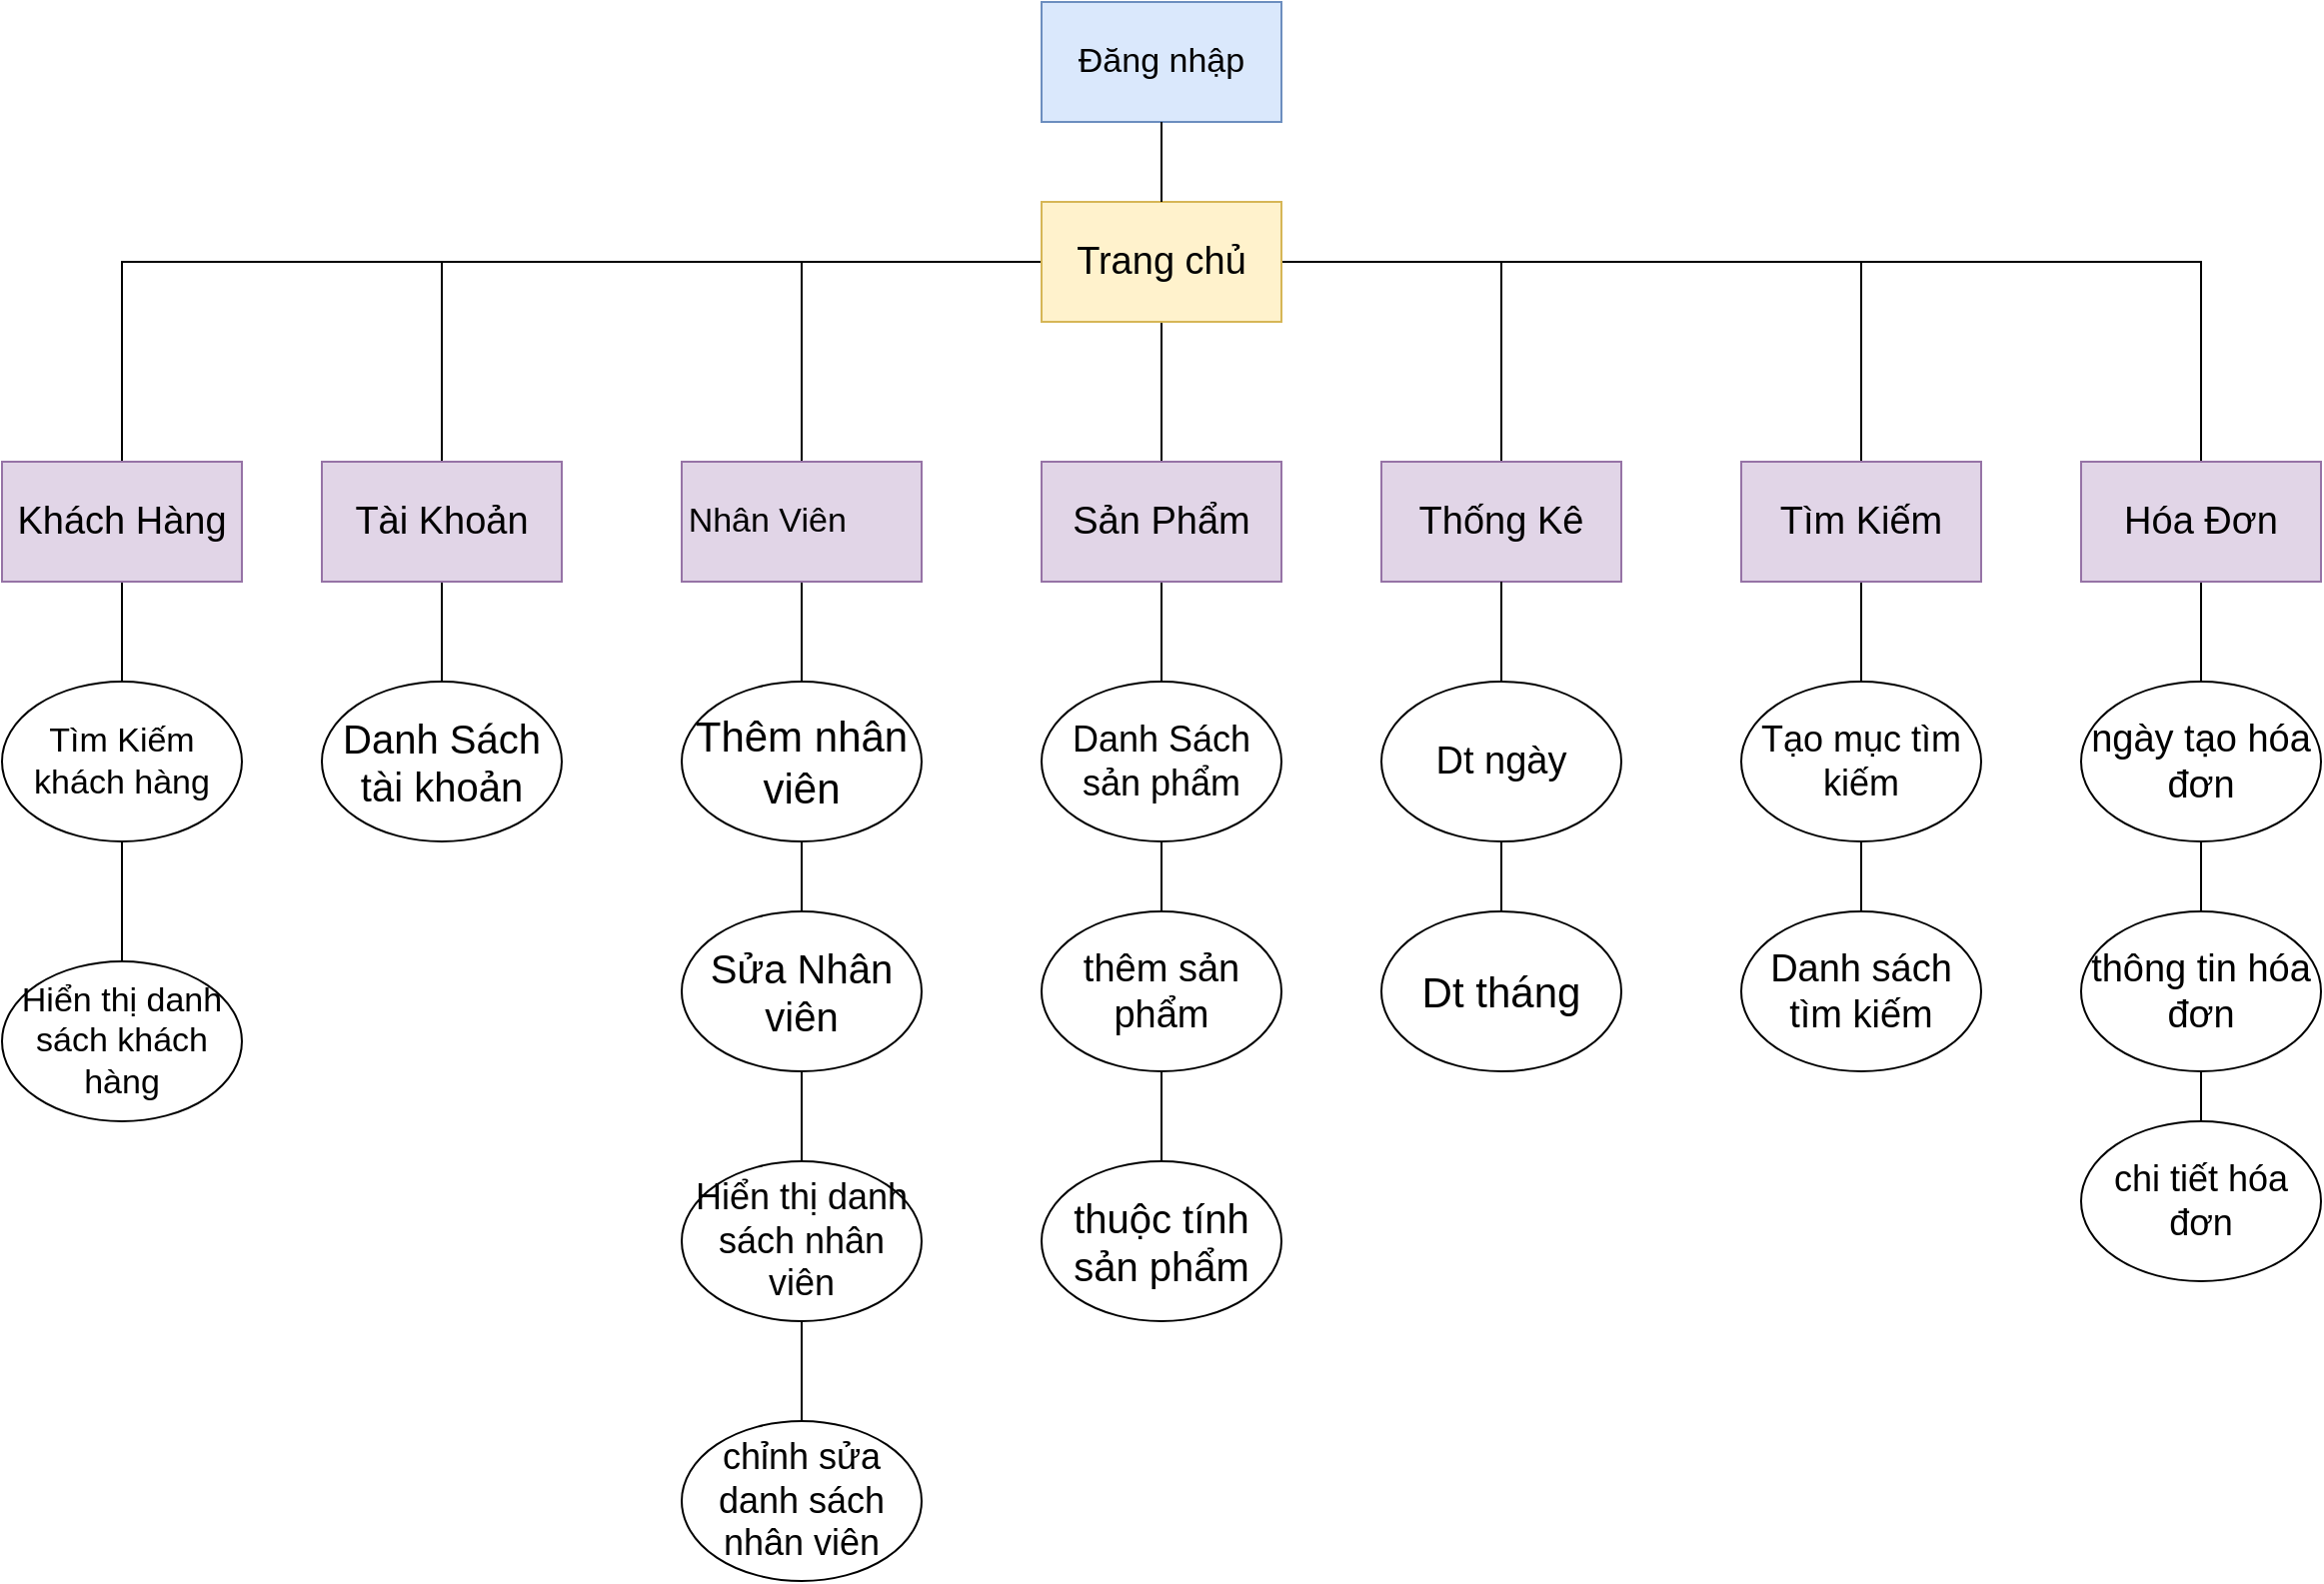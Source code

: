 <mxfile version="24.0.8" type="github">
  <diagram name="Trang-1" id="mnkqqtm8u0z1iL__M78p">
    <mxGraphModel dx="2327" dy="746" grid="1" gridSize="10" guides="1" tooltips="1" connect="1" arrows="1" fold="1" page="1" pageScale="1" pageWidth="827" pageHeight="1169" math="0" shadow="0">
      <root>
        <mxCell id="0" />
        <mxCell id="1" parent="0" />
        <mxCell id="chgxF6GkIX4FiYMFg66j-1" value="&lt;font style=&quot;font-size: 17px;&quot;&gt;Đăng nhập&lt;/font&gt;" style="rounded=0;whiteSpace=wrap;html=1;fillColor=#dae8fc;strokeColor=#6c8ebf;" vertex="1" parent="1">
          <mxGeometry x="400" y="50" width="120" height="60" as="geometry" />
        </mxCell>
        <mxCell id="chgxF6GkIX4FiYMFg66j-41" value="" style="edgeStyle=orthogonalEdgeStyle;rounded=0;orthogonalLoop=1;jettySize=auto;html=1;endArrow=none;endFill=0;" edge="1" parent="1" source="chgxF6GkIX4FiYMFg66j-2" target="chgxF6GkIX4FiYMFg66j-31">
          <mxGeometry relative="1" as="geometry" />
        </mxCell>
        <mxCell id="chgxF6GkIX4FiYMFg66j-42" style="edgeStyle=orthogonalEdgeStyle;rounded=0;orthogonalLoop=1;jettySize=auto;html=1;entryX=0.5;entryY=0;entryDx=0;entryDy=0;endArrow=none;endFill=0;" edge="1" parent="1" source="chgxF6GkIX4FiYMFg66j-2" target="chgxF6GkIX4FiYMFg66j-30">
          <mxGeometry relative="1" as="geometry" />
        </mxCell>
        <mxCell id="chgxF6GkIX4FiYMFg66j-43" style="edgeStyle=orthogonalEdgeStyle;rounded=0;orthogonalLoop=1;jettySize=auto;html=1;entryX=0.5;entryY=0;entryDx=0;entryDy=0;endArrow=none;endFill=0;" edge="1" parent="1" source="chgxF6GkIX4FiYMFg66j-2" target="chgxF6GkIX4FiYMFg66j-29">
          <mxGeometry relative="1" as="geometry" />
        </mxCell>
        <mxCell id="chgxF6GkIX4FiYMFg66j-44" style="edgeStyle=orthogonalEdgeStyle;rounded=0;orthogonalLoop=1;jettySize=auto;html=1;entryX=0.5;entryY=0;entryDx=0;entryDy=0;endArrow=none;endFill=0;" edge="1" parent="1" source="chgxF6GkIX4FiYMFg66j-2" target="chgxF6GkIX4FiYMFg66j-28">
          <mxGeometry relative="1" as="geometry" />
        </mxCell>
        <mxCell id="chgxF6GkIX4FiYMFg66j-45" style="edgeStyle=orthogonalEdgeStyle;rounded=0;orthogonalLoop=1;jettySize=auto;html=1;entryX=0.5;entryY=0;entryDx=0;entryDy=0;endArrow=none;endFill=0;" edge="1" parent="1" source="chgxF6GkIX4FiYMFg66j-2" target="chgxF6GkIX4FiYMFg66j-32">
          <mxGeometry relative="1" as="geometry" />
        </mxCell>
        <mxCell id="chgxF6GkIX4FiYMFg66j-46" style="edgeStyle=orthogonalEdgeStyle;rounded=0;orthogonalLoop=1;jettySize=auto;html=1;entryX=0.5;entryY=0;entryDx=0;entryDy=0;endArrow=none;endFill=0;" edge="1" parent="1" source="chgxF6GkIX4FiYMFg66j-2" target="chgxF6GkIX4FiYMFg66j-33">
          <mxGeometry relative="1" as="geometry" />
        </mxCell>
        <mxCell id="chgxF6GkIX4FiYMFg66j-47" style="edgeStyle=orthogonalEdgeStyle;rounded=0;orthogonalLoop=1;jettySize=auto;html=1;entryX=0.5;entryY=0;entryDx=0;entryDy=0;endArrow=none;endFill=0;" edge="1" parent="1" source="chgxF6GkIX4FiYMFg66j-2" target="chgxF6GkIX4FiYMFg66j-34">
          <mxGeometry relative="1" as="geometry" />
        </mxCell>
        <mxCell id="chgxF6GkIX4FiYMFg66j-2" value="Trang chủ" style="rounded=0;whiteSpace=wrap;html=1;fontSize=19;fillColor=#fff2cc;strokeColor=#d6b656;" vertex="1" parent="1">
          <mxGeometry x="400" y="150" width="120" height="60" as="geometry" />
        </mxCell>
        <mxCell id="chgxF6GkIX4FiYMFg66j-49" value="" style="edgeStyle=orthogonalEdgeStyle;rounded=0;orthogonalLoop=1;jettySize=auto;html=1;endArrow=none;endFill=0;" edge="1" parent="1" source="chgxF6GkIX4FiYMFg66j-11" target="chgxF6GkIX4FiYMFg66j-28">
          <mxGeometry relative="1" as="geometry" />
        </mxCell>
        <mxCell id="chgxF6GkIX4FiYMFg66j-11" value="Tìm Kiếm khách hàng" style="ellipse;whiteSpace=wrap;html=1;fontSize=17;" vertex="1" parent="1">
          <mxGeometry x="-120" y="390" width="120" height="80" as="geometry" />
        </mxCell>
        <mxCell id="chgxF6GkIX4FiYMFg66j-50" style="edgeStyle=orthogonalEdgeStyle;rounded=0;orthogonalLoop=1;jettySize=auto;html=1;entryX=0.5;entryY=1;entryDx=0;entryDy=0;endArrow=none;endFill=0;" edge="1" parent="1" source="chgxF6GkIX4FiYMFg66j-12" target="chgxF6GkIX4FiYMFg66j-11">
          <mxGeometry relative="1" as="geometry" />
        </mxCell>
        <mxCell id="chgxF6GkIX4FiYMFg66j-12" value="Hiển thị danh sách khách hàng" style="ellipse;whiteSpace=wrap;html=1;fontSize=17;" vertex="1" parent="1">
          <mxGeometry x="-120" y="530" width="120" height="80" as="geometry" />
        </mxCell>
        <mxCell id="chgxF6GkIX4FiYMFg66j-51" style="edgeStyle=orthogonalEdgeStyle;rounded=0;orthogonalLoop=1;jettySize=auto;html=1;entryX=0.5;entryY=1;entryDx=0;entryDy=0;endArrow=none;endFill=0;" edge="1" parent="1" source="chgxF6GkIX4FiYMFg66j-13" target="chgxF6GkIX4FiYMFg66j-29">
          <mxGeometry relative="1" as="geometry" />
        </mxCell>
        <mxCell id="chgxF6GkIX4FiYMFg66j-13" value="Danh Sách tài khoản" style="ellipse;whiteSpace=wrap;html=1;fontSize=20;" vertex="1" parent="1">
          <mxGeometry x="40" y="390" width="120" height="80" as="geometry" />
        </mxCell>
        <mxCell id="chgxF6GkIX4FiYMFg66j-55" value="" style="edgeStyle=orthogonalEdgeStyle;rounded=0;orthogonalLoop=1;jettySize=auto;html=1;endArrow=none;endFill=0;" edge="1" parent="1" source="chgxF6GkIX4FiYMFg66j-14" target="chgxF6GkIX4FiYMFg66j-30">
          <mxGeometry relative="1" as="geometry" />
        </mxCell>
        <mxCell id="chgxF6GkIX4FiYMFg66j-14" value="Thêm nhân viên" style="ellipse;whiteSpace=wrap;html=1;fontSize=21;" vertex="1" parent="1">
          <mxGeometry x="220" y="390" width="120" height="80" as="geometry" />
        </mxCell>
        <mxCell id="chgxF6GkIX4FiYMFg66j-54" style="edgeStyle=orthogonalEdgeStyle;rounded=0;orthogonalLoop=1;jettySize=auto;html=1;endArrow=none;endFill=0;" edge="1" parent="1" source="chgxF6GkIX4FiYMFg66j-15" target="chgxF6GkIX4FiYMFg66j-14">
          <mxGeometry relative="1" as="geometry" />
        </mxCell>
        <mxCell id="chgxF6GkIX4FiYMFg66j-15" value="Sửa Nhân viên" style="ellipse;whiteSpace=wrap;html=1;fontSize=20;" vertex="1" parent="1">
          <mxGeometry x="220" y="505" width="120" height="80" as="geometry" />
        </mxCell>
        <mxCell id="chgxF6GkIX4FiYMFg66j-53" style="edgeStyle=orthogonalEdgeStyle;rounded=0;orthogonalLoop=1;jettySize=auto;html=1;endArrow=none;endFill=0;" edge="1" parent="1" source="chgxF6GkIX4FiYMFg66j-16" target="chgxF6GkIX4FiYMFg66j-15">
          <mxGeometry relative="1" as="geometry" />
        </mxCell>
        <mxCell id="chgxF6GkIX4FiYMFg66j-16" value="Hiển thị danh sách nhân viên" style="ellipse;whiteSpace=wrap;html=1;fontSize=18;" vertex="1" parent="1">
          <mxGeometry x="220" y="630" width="120" height="80" as="geometry" />
        </mxCell>
        <mxCell id="chgxF6GkIX4FiYMFg66j-58" style="edgeStyle=orthogonalEdgeStyle;rounded=0;orthogonalLoop=1;jettySize=auto;html=1;entryX=0.5;entryY=1;entryDx=0;entryDy=0;endArrow=none;endFill=0;" edge="1" parent="1" source="chgxF6GkIX4FiYMFg66j-18" target="chgxF6GkIX4FiYMFg66j-31">
          <mxGeometry relative="1" as="geometry" />
        </mxCell>
        <mxCell id="chgxF6GkIX4FiYMFg66j-18" value="Danh Sách sản phẩm" style="ellipse;whiteSpace=wrap;html=1;fontSize=18;" vertex="1" parent="1">
          <mxGeometry x="400" y="390" width="120" height="80" as="geometry" />
        </mxCell>
        <mxCell id="chgxF6GkIX4FiYMFg66j-57" style="edgeStyle=orthogonalEdgeStyle;rounded=0;orthogonalLoop=1;jettySize=auto;html=1;entryX=0.5;entryY=1;entryDx=0;entryDy=0;endArrow=none;endFill=0;" edge="1" parent="1" source="chgxF6GkIX4FiYMFg66j-19" target="chgxF6GkIX4FiYMFg66j-18">
          <mxGeometry relative="1" as="geometry" />
        </mxCell>
        <mxCell id="chgxF6GkIX4FiYMFg66j-19" value="thêm sản phẩm" style="ellipse;whiteSpace=wrap;html=1;fontSize=19;" vertex="1" parent="1">
          <mxGeometry x="400" y="505" width="120" height="80" as="geometry" />
        </mxCell>
        <mxCell id="chgxF6GkIX4FiYMFg66j-56" style="edgeStyle=orthogonalEdgeStyle;rounded=0;orthogonalLoop=1;jettySize=auto;html=1;endArrow=none;endFill=0;" edge="1" parent="1" source="chgxF6GkIX4FiYMFg66j-20" target="chgxF6GkIX4FiYMFg66j-19">
          <mxGeometry relative="1" as="geometry" />
        </mxCell>
        <mxCell id="chgxF6GkIX4FiYMFg66j-20" value="thuộc tính sản phẩm" style="ellipse;whiteSpace=wrap;html=1;fontSize=20;" vertex="1" parent="1">
          <mxGeometry x="400" y="630" width="120" height="80" as="geometry" />
        </mxCell>
        <mxCell id="chgxF6GkIX4FiYMFg66j-59" style="edgeStyle=orthogonalEdgeStyle;rounded=0;orthogonalLoop=1;jettySize=auto;html=1;entryX=0.5;entryY=1;entryDx=0;entryDy=0;endArrow=none;endFill=0;" edge="1" parent="1" source="chgxF6GkIX4FiYMFg66j-22" target="chgxF6GkIX4FiYMFg66j-36">
          <mxGeometry relative="1" as="geometry" />
        </mxCell>
        <mxCell id="chgxF6GkIX4FiYMFg66j-22" value="Dt tháng" style="ellipse;whiteSpace=wrap;html=1;fontSize=21;" vertex="1" parent="1">
          <mxGeometry x="570" y="505" width="120" height="80" as="geometry" />
        </mxCell>
        <mxCell id="chgxF6GkIX4FiYMFg66j-65" style="edgeStyle=orthogonalEdgeStyle;rounded=0;orthogonalLoop=1;jettySize=auto;html=1;entryX=0.5;entryY=1;entryDx=0;entryDy=0;endArrow=none;endFill=0;" edge="1" parent="1" source="chgxF6GkIX4FiYMFg66j-24" target="chgxF6GkIX4FiYMFg66j-33">
          <mxGeometry relative="1" as="geometry" />
        </mxCell>
        <mxCell id="chgxF6GkIX4FiYMFg66j-24" value="Tạo mục tìm kiếm" style="ellipse;whiteSpace=wrap;html=1;fontSize=18;" vertex="1" parent="1">
          <mxGeometry x="750" y="390" width="120" height="80" as="geometry" />
        </mxCell>
        <mxCell id="chgxF6GkIX4FiYMFg66j-61" style="edgeStyle=orthogonalEdgeStyle;rounded=0;orthogonalLoop=1;jettySize=auto;html=1;endArrow=none;endFill=0;" edge="1" parent="1" source="chgxF6GkIX4FiYMFg66j-25" target="chgxF6GkIX4FiYMFg66j-24">
          <mxGeometry relative="1" as="geometry" />
        </mxCell>
        <mxCell id="chgxF6GkIX4FiYMFg66j-25" value="Danh sách tìm kiếm" style="ellipse;whiteSpace=wrap;html=1;fontSize=19;" vertex="1" parent="1">
          <mxGeometry x="750" y="505" width="120" height="80" as="geometry" />
        </mxCell>
        <mxCell id="chgxF6GkIX4FiYMFg66j-66" style="edgeStyle=orthogonalEdgeStyle;rounded=0;orthogonalLoop=1;jettySize=auto;html=1;endArrow=none;endFill=0;" edge="1" parent="1" source="chgxF6GkIX4FiYMFg66j-27" target="chgxF6GkIX4FiYMFg66j-34">
          <mxGeometry relative="1" as="geometry" />
        </mxCell>
        <mxCell id="chgxF6GkIX4FiYMFg66j-27" value="ngày tạo hóa đơn" style="ellipse;whiteSpace=wrap;html=1;fontSize=19;" vertex="1" parent="1">
          <mxGeometry x="920" y="390" width="120" height="80" as="geometry" />
        </mxCell>
        <mxCell id="chgxF6GkIX4FiYMFg66j-28" value="Khách Hàng" style="rounded=0;whiteSpace=wrap;html=1;fontSize=19;fillColor=#e1d5e7;strokeColor=#9673a6;" vertex="1" parent="1">
          <mxGeometry x="-120" y="280" width="120" height="60" as="geometry" />
        </mxCell>
        <mxCell id="chgxF6GkIX4FiYMFg66j-29" value="Tài Khoản" style="rounded=0;whiteSpace=wrap;html=1;fontSize=19;fillColor=#e1d5e7;strokeColor=#9673a6;" vertex="1" parent="1">
          <mxGeometry x="40" y="280" width="120" height="60" as="geometry" />
        </mxCell>
        <mxCell id="chgxF6GkIX4FiYMFg66j-30" value="Nhân Viên&lt;span style=&quot;white-space: pre; font-size: 17px;&quot;&gt;&#x9;&lt;/span&gt;" style="rounded=0;whiteSpace=wrap;html=1;fontSize=17;fillColor=#e1d5e7;strokeColor=#9673a6;" vertex="1" parent="1">
          <mxGeometry x="220" y="280" width="120" height="60" as="geometry" />
        </mxCell>
        <mxCell id="chgxF6GkIX4FiYMFg66j-31" value="Sản Phẩm" style="rounded=0;whiteSpace=wrap;html=1;fontSize=19;fillColor=#e1d5e7;strokeColor=#9673a6;" vertex="1" parent="1">
          <mxGeometry x="400" y="280" width="120" height="60" as="geometry" />
        </mxCell>
        <mxCell id="chgxF6GkIX4FiYMFg66j-32" value="Thống Kê" style="rounded=0;whiteSpace=wrap;html=1;fontSize=19;fillColor=#e1d5e7;strokeColor=#9673a6;" vertex="1" parent="1">
          <mxGeometry x="570" y="280" width="120" height="60" as="geometry" />
        </mxCell>
        <mxCell id="chgxF6GkIX4FiYMFg66j-33" value="Tìm Kiếm" style="rounded=0;whiteSpace=wrap;html=1;fontSize=19;fillColor=#e1d5e7;strokeColor=#9673a6;" vertex="1" parent="1">
          <mxGeometry x="750" y="280" width="120" height="60" as="geometry" />
        </mxCell>
        <mxCell id="chgxF6GkIX4FiYMFg66j-34" value="Hóa Đơn" style="rounded=0;whiteSpace=wrap;html=1;fontSize=19;fillColor=#e1d5e7;strokeColor=#9673a6;" vertex="1" parent="1">
          <mxGeometry x="920" y="280" width="120" height="60" as="geometry" />
        </mxCell>
        <mxCell id="chgxF6GkIX4FiYMFg66j-52" style="edgeStyle=orthogonalEdgeStyle;rounded=0;orthogonalLoop=1;jettySize=auto;html=1;entryX=0.5;entryY=1;entryDx=0;entryDy=0;endArrow=none;endFill=0;" edge="1" parent="1" source="chgxF6GkIX4FiYMFg66j-35" target="chgxF6GkIX4FiYMFg66j-16">
          <mxGeometry relative="1" as="geometry" />
        </mxCell>
        <mxCell id="chgxF6GkIX4FiYMFg66j-35" value="chỉnh sửa danh sách nhân viên" style="ellipse;whiteSpace=wrap;html=1;fontSize=18;" vertex="1" parent="1">
          <mxGeometry x="220" y="760" width="120" height="80" as="geometry" />
        </mxCell>
        <mxCell id="chgxF6GkIX4FiYMFg66j-60" value="" style="edgeStyle=orthogonalEdgeStyle;rounded=0;orthogonalLoop=1;jettySize=auto;html=1;endArrow=none;endFill=0;" edge="1" parent="1" source="chgxF6GkIX4FiYMFg66j-36" target="chgxF6GkIX4FiYMFg66j-32">
          <mxGeometry relative="1" as="geometry" />
        </mxCell>
        <mxCell id="chgxF6GkIX4FiYMFg66j-36" value="Dt ngày" style="ellipse;whiteSpace=wrap;html=1;fontSize=19;" vertex="1" parent="1">
          <mxGeometry x="570" y="390" width="120" height="80" as="geometry" />
        </mxCell>
        <mxCell id="chgxF6GkIX4FiYMFg66j-67" style="edgeStyle=orthogonalEdgeStyle;rounded=0;orthogonalLoop=1;jettySize=auto;html=1;endArrow=none;endFill=0;" edge="1" parent="1" source="chgxF6GkIX4FiYMFg66j-37" target="chgxF6GkIX4FiYMFg66j-27">
          <mxGeometry relative="1" as="geometry" />
        </mxCell>
        <mxCell id="chgxF6GkIX4FiYMFg66j-37" value="thông tin hóa đơn" style="ellipse;whiteSpace=wrap;html=1;fontSize=19;" vertex="1" parent="1">
          <mxGeometry x="920" y="505" width="120" height="80" as="geometry" />
        </mxCell>
        <mxCell id="chgxF6GkIX4FiYMFg66j-68" style="edgeStyle=orthogonalEdgeStyle;rounded=0;orthogonalLoop=1;jettySize=auto;html=1;endArrow=none;endFill=0;" edge="1" parent="1" source="chgxF6GkIX4FiYMFg66j-38" target="chgxF6GkIX4FiYMFg66j-37">
          <mxGeometry relative="1" as="geometry" />
        </mxCell>
        <mxCell id="chgxF6GkIX4FiYMFg66j-38" value="chi tiết hóa đơn" style="ellipse;whiteSpace=wrap;html=1;fontSize=18;" vertex="1" parent="1">
          <mxGeometry x="920" y="610" width="120" height="80" as="geometry" />
        </mxCell>
        <mxCell id="chgxF6GkIX4FiYMFg66j-39" value="" style="endArrow=none;html=1;rounded=0;exitX=0.5;exitY=1;exitDx=0;exitDy=0;entryX=0.5;entryY=0;entryDx=0;entryDy=0;endFill=0;" edge="1" parent="1" source="chgxF6GkIX4FiYMFg66j-1" target="chgxF6GkIX4FiYMFg66j-2">
          <mxGeometry width="50" height="50" relative="1" as="geometry">
            <mxPoint x="370" y="360" as="sourcePoint" />
            <mxPoint x="420" y="310" as="targetPoint" />
          </mxGeometry>
        </mxCell>
      </root>
    </mxGraphModel>
  </diagram>
</mxfile>
